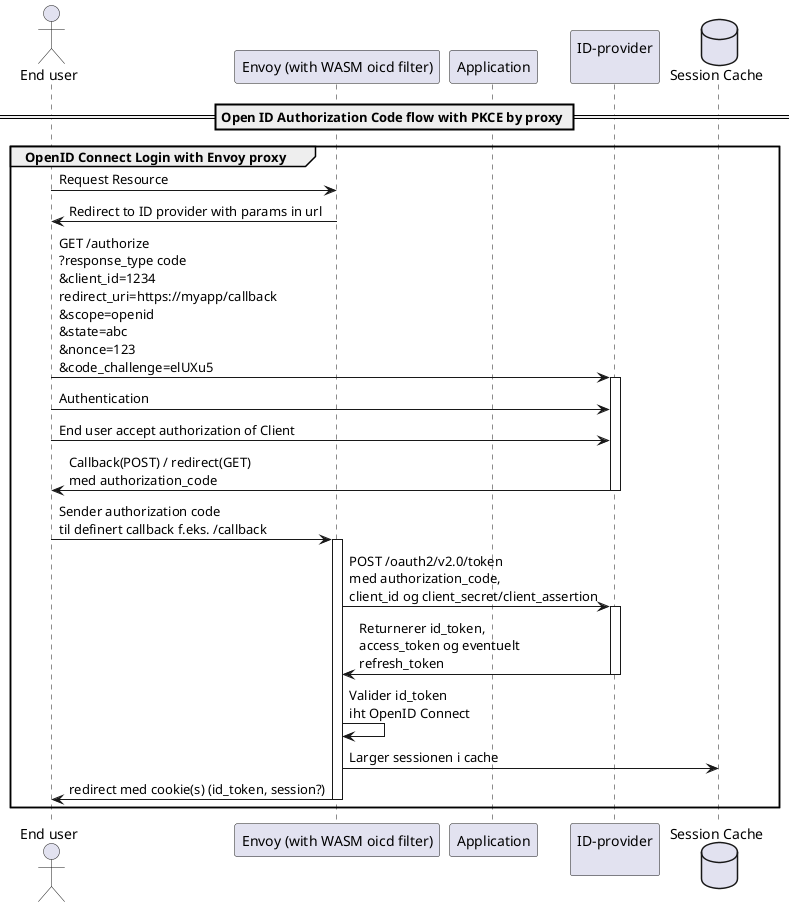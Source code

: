 
@startuml component
actor enduser as "End user"
participant envoy as "Envoy (with WASM oicd filter)"
participant API1 as "Application"
participant idprovider as "ID-provider\n"
database cache as "Session Cache"


== Open ID Authorization Code flow with PKCE by proxy ==
group OpenID Connect Login with Envoy proxy
enduser -> envoy: Request Resource
envoy -> enduser: Redirect to ID provider with params in url

enduser->idprovider: GET /authorize\n?response_type code\n&client_id=1234\nredirect_uri=https://myapp/callback\n&scope=openid\n&state=abc\n&nonce=123\n&code_challenge=elUXu5
activate idprovider
enduser->idprovider: Authentication
enduser->idprovider: End user accept authorization of Client
idprovider->enduser: Callback(POST) / redirect(GET) \nmed authorization_code
deactivate idprovider

enduser->envoy: Sender authorization code\ntil definert callback f.eks. /callback
activate envoy
envoy->idprovider: POST /oauth2/v2.0/token \nmed authorization_code, \nclient_id og client_secret/client_assertion
activate idprovider
idprovider->envoy: Returnerer id_token, \naccess_token og eventuelt \nrefresh_token
deactivate idprovider
envoy->envoy: Valider id_token\niht OpenID Connect
envoy->cache: Larger sessionen i cache
envoy->enduser: redirect med cookie(s) (id_token, session?)
deactivate envoy
end

@enduml